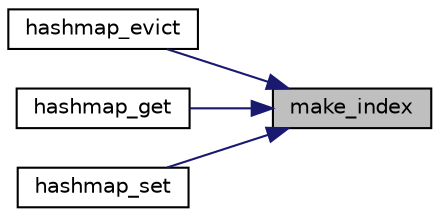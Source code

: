 digraph "make_index"
{
 // LATEX_PDF_SIZE
  edge [fontname="Helvetica",fontsize="10",labelfontname="Helvetica",labelfontsize="10"];
  node [fontname="Helvetica",fontsize="10",shape=record];
  rankdir="RL";
  Node1 [label="make_index",height=0.2,width=0.4,color="black", fillcolor="grey75", style="filled", fontcolor="black",tooltip=" "];
  Node1 -> Node2 [dir="back",color="midnightblue",fontsize="10",style="solid",fontname="Helvetica"];
  Node2 [label="hashmap_evict",height=0.2,width=0.4,color="black", fillcolor="white", style="filled",URL="$hashmap_8c.html#a5feed1aa6dd34b11f5aa1f8e2007efd0",tooltip="Mark a node for reuse, and return the value that was stored in it."];
  Node1 -> Node3 [dir="back",color="midnightblue",fontsize="10",style="solid",fontname="Helvetica"];
  Node3 [label="hashmap_get",height=0.2,width=0.4,color="black", fillcolor="white", style="filled",URL="$hashmap_8c.html#aa182c5f85ff78966f6f5b460855c3518",tooltip=" "];
  Node1 -> Node4 [dir="back",color="midnightblue",fontsize="10",style="solid",fontname="Helvetica"];
  Node4 [label="hashmap_set",height=0.2,width=0.4,color="black", fillcolor="white", style="filled",URL="$hashmap_8c.html#a677123a939ba05d7ba7f79e2672be032",tooltip="Set the key to value on self."];
}
